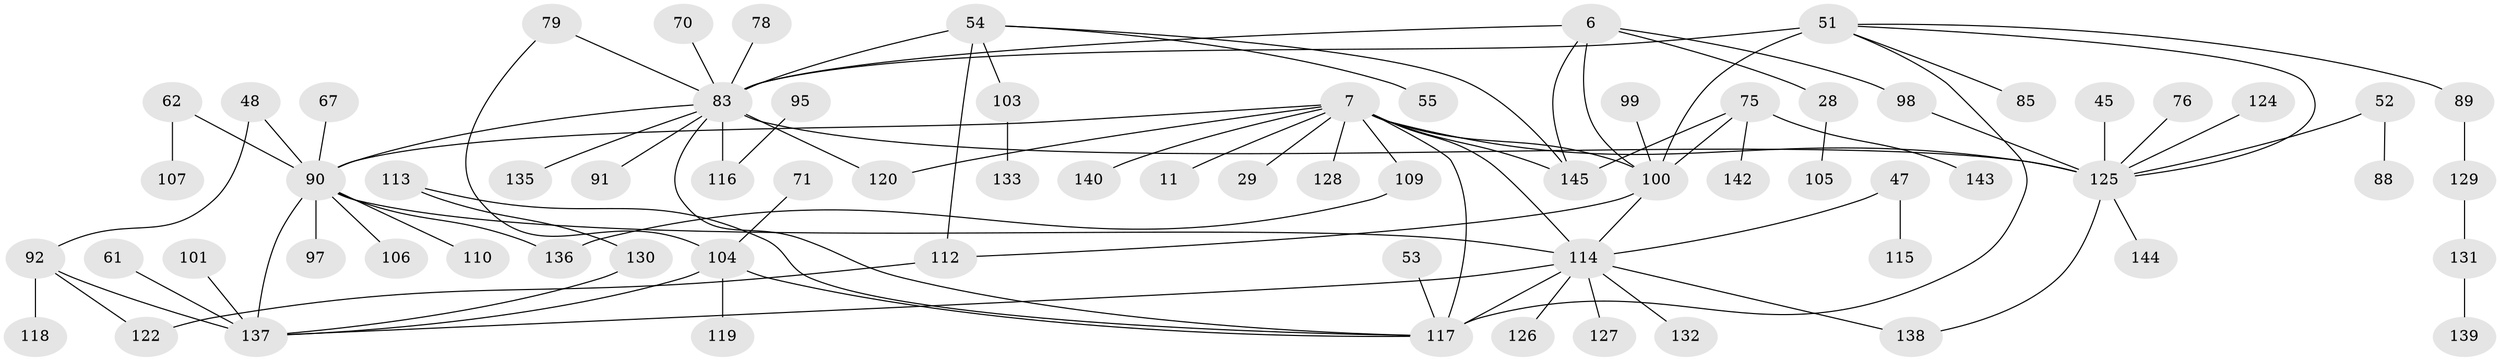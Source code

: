 // original degree distribution, {14: 0.006896551724137931, 7: 0.034482758620689655, 5: 0.041379310344827586, 3: 0.14482758620689656, 6: 0.020689655172413793, 4: 0.11724137931034483, 1: 0.3310344827586207, 2: 0.30344827586206896}
// Generated by graph-tools (version 1.1) at 2025/41/03/09/25 04:41:18]
// undirected, 72 vertices, 94 edges
graph export_dot {
graph [start="1"]
  node [color=gray90,style=filled];
  6;
  7 [super="+1"];
  11;
  28 [super="+16"];
  29 [super="+22"];
  45;
  47;
  48;
  51 [super="+41+38"];
  52;
  53;
  54;
  55;
  61;
  62;
  67;
  70;
  71;
  75 [super="+69"];
  76;
  78;
  79;
  83 [super="+13+81+42+50+72+40+58"];
  85;
  88;
  89;
  90 [super="+25+80+15+27+59+56"];
  91;
  92;
  95;
  97;
  98 [super="+32"];
  99;
  100 [super="+4+73"];
  101;
  103;
  104 [super="+37+60+65+64"];
  105;
  106;
  107;
  109;
  110;
  112 [super="+93"];
  113 [super="+86"];
  114 [super="+108+111+84"];
  115;
  116 [super="+77"];
  117 [super="+20"];
  118;
  119;
  120;
  122;
  124;
  125 [super="+34+39+102+121"];
  126;
  127;
  128 [super="+19"];
  129;
  130;
  131;
  132;
  133;
  135;
  136;
  137 [super="+134+96"];
  138;
  139;
  140;
  142;
  143;
  144;
  145 [super="+141"];
  6 -- 98 [weight=2];
  6 -- 100;
  6 -- 83;
  6 -- 28;
  6 -- 145;
  7 -- 11;
  7 -- 140;
  7 -- 109;
  7 -- 114 [weight=2];
  7 -- 120;
  7 -- 100 [weight=2];
  7 -- 90 [weight=2];
  7 -- 125;
  7 -- 117 [weight=2];
  7 -- 128;
  7 -- 29;
  7 -- 145;
  28 -- 105;
  45 -- 125;
  47 -- 115;
  47 -- 114;
  48 -- 92;
  48 -- 90;
  51 -- 89;
  51 -- 100 [weight=4];
  51 -- 117 [weight=2];
  51 -- 125;
  51 -- 83;
  51 -- 85;
  52 -- 88;
  52 -- 125;
  53 -- 117;
  54 -- 55;
  54 -- 103;
  54 -- 112 [weight=2];
  54 -- 83;
  54 -- 145;
  61 -- 137;
  62 -- 107;
  62 -- 90;
  67 -- 90;
  70 -- 83;
  71 -- 104;
  75 -- 142;
  75 -- 100;
  75 -- 143;
  75 -- 145;
  76 -- 125;
  78 -- 83;
  79 -- 83;
  79 -- 104;
  83 -- 135;
  83 -- 91;
  83 -- 120;
  83 -- 125 [weight=3];
  83 -- 90 [weight=2];
  83 -- 117;
  83 -- 116;
  89 -- 129;
  90 -- 137 [weight=2];
  90 -- 106;
  90 -- 110;
  90 -- 136;
  90 -- 97;
  90 -- 114;
  92 -- 118;
  92 -- 122;
  92 -- 137;
  95 -- 116;
  98 -- 125;
  99 -- 100;
  100 -- 112;
  100 -- 114 [weight=2];
  101 -- 137;
  103 -- 133;
  104 -- 119;
  104 -- 117;
  104 -- 137;
  109 -- 136;
  112 -- 122;
  113 -- 130;
  113 -- 117;
  114 -- 132;
  114 -- 127;
  114 -- 126;
  114 -- 137;
  114 -- 117;
  114 -- 138;
  124 -- 125;
  125 -- 138;
  125 -- 144;
  129 -- 131;
  130 -- 137;
  131 -- 139;
}
